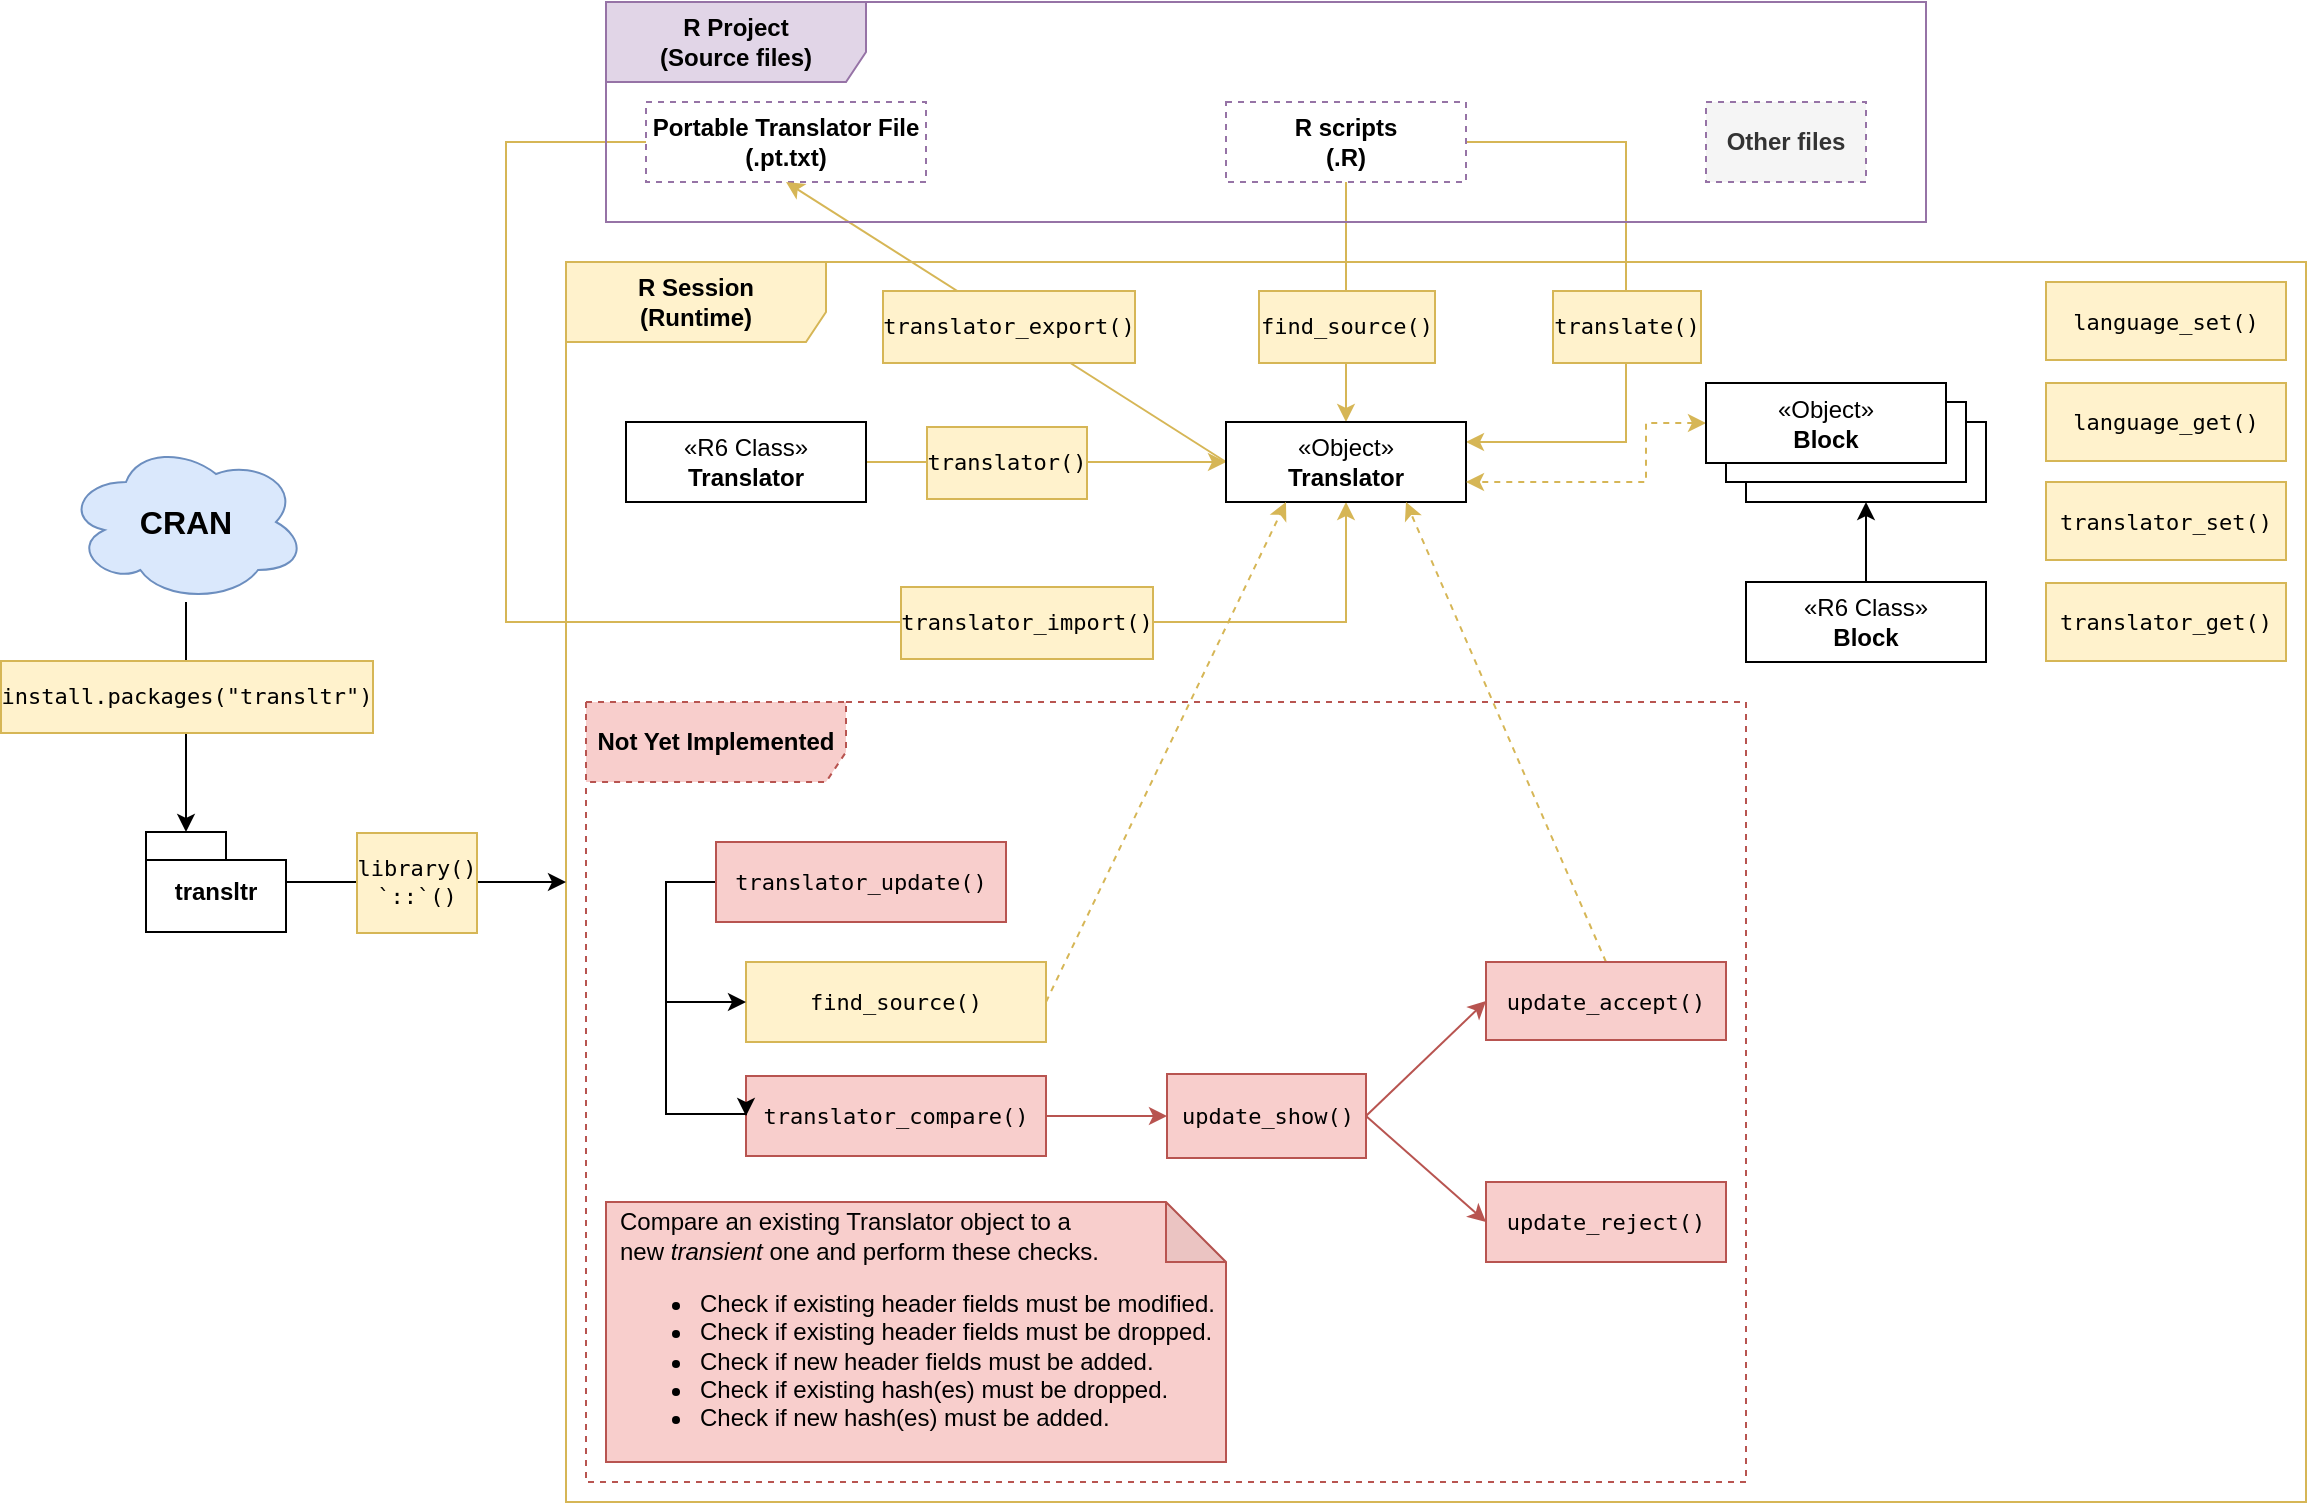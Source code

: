 <mxfile version="24.7.17">
  <diagram name="Page-1" id="FjFn__Gsr1lztoAYHiZa">
    <mxGraphModel dx="1430" dy="825" grid="1" gridSize="10" guides="1" tooltips="1" connect="1" arrows="1" fold="1" page="1" pageScale="1" pageWidth="1100" pageHeight="850" math="0" shadow="0">
      <root>
        <mxCell id="0" />
        <mxCell id="1" parent="0" />
        <mxCell id="Rtt9BBuMs2342xg6nuP3-9" value="" style="html=1;whiteSpace=wrap;" vertex="1" parent="1">
          <mxGeometry x="890" y="240" width="120" height="40" as="geometry" />
        </mxCell>
        <mxCell id="ZbZHTQmdUqKYcLgL07-0-26" style="edgeStyle=orthogonalEdgeStyle;rounded=0;orthogonalLoop=1;jettySize=auto;html=1;entryX=0.5;entryY=1;entryDx=0;entryDy=0;fillColor=#fff2cc;strokeColor=#d6b656;" parent="1" source="ZbZHTQmdUqKYcLgL07-0-1" target="ZbZHTQmdUqKYcLgL07-0-11" edge="1">
          <mxGeometry relative="1" as="geometry">
            <Array as="points">
              <mxPoint x="270" y="100" />
              <mxPoint x="270" y="340" />
              <mxPoint x="690" y="340" />
            </Array>
          </mxGeometry>
        </mxCell>
        <mxCell id="ZbZHTQmdUqKYcLgL07-0-27" value="&lt;pre&gt;translator_import()&lt;/pre&gt;" style="edgeLabel;html=1;align=center;verticalAlign=middle;resizable=0;points=[];labelBorderColor=#D6B656;textShadow=0;labelBackgroundColor=#FFF2CC;spacingLeft=2;spacingRight=2;" parent="ZbZHTQmdUqKYcLgL07-0-26" vertex="1" connectable="0">
          <mxGeometry x="0.869" y="1" relative="1" as="geometry">
            <mxPoint x="-159" y="8" as="offset" />
          </mxGeometry>
        </mxCell>
        <mxCell id="ZbZHTQmdUqKYcLgL07-0-1" value="&lt;b&gt;Portable Translator File&lt;br&gt;(.pt.txt)&lt;/b&gt;" style="html=1;whiteSpace=wrap;dashed=1;strokeColor=#9673A6;" parent="1" vertex="1">
          <mxGeometry x="340" y="80" width="140" height="40" as="geometry" />
        </mxCell>
        <mxCell id="ZbZHTQmdUqKYcLgL07-0-24" style="edgeStyle=orthogonalEdgeStyle;rounded=0;orthogonalLoop=1;jettySize=auto;html=1;entryX=0.5;entryY=0;entryDx=0;entryDy=0;fillColor=#fff2cc;strokeColor=#d6b656;" parent="1" source="ZbZHTQmdUqKYcLgL07-0-2" target="ZbZHTQmdUqKYcLgL07-0-11" edge="1">
          <mxGeometry relative="1" as="geometry" />
        </mxCell>
        <mxCell id="ZbZHTQmdUqKYcLgL07-0-25" value="&lt;pre&gt;find_source()&lt;/pre&gt;" style="edgeLabel;html=1;align=center;verticalAlign=middle;resizable=0;points=[];labelBorderColor=#D6B656;textShadow=0;labelBackgroundColor=#FFF2CC;spacingLeft=2;spacingRight=2;" parent="ZbZHTQmdUqKYcLgL07-0-24" vertex="1" connectable="0">
          <mxGeometry x="-0.212" relative="1" as="geometry">
            <mxPoint y="24" as="offset" />
          </mxGeometry>
        </mxCell>
        <mxCell id="ZbZHTQmdUqKYcLgL07-0-30" style="edgeStyle=orthogonalEdgeStyle;rounded=0;orthogonalLoop=1;jettySize=auto;html=1;entryX=1;entryY=0.25;entryDx=0;entryDy=0;exitX=1;exitY=0.5;exitDx=0;exitDy=0;fillColor=#fff2cc;strokeColor=#d6b656;" parent="1" source="ZbZHTQmdUqKYcLgL07-0-2" target="ZbZHTQmdUqKYcLgL07-0-11" edge="1">
          <mxGeometry relative="1" as="geometry">
            <mxPoint x="770" y="110.0" as="sourcePoint" />
            <mxPoint x="770" y="310" as="targetPoint" />
            <Array as="points">
              <mxPoint x="830" y="100" />
              <mxPoint x="830" y="250" />
            </Array>
          </mxGeometry>
        </mxCell>
        <mxCell id="ZbZHTQmdUqKYcLgL07-0-31" value="&lt;pre&gt;translate()&lt;/pre&gt;" style="edgeLabel;html=1;align=center;verticalAlign=middle;resizable=0;points=[];labelBorderColor=#D6B656;textShadow=0;labelBackgroundColor=#FFF2CC;spacingLeft=2;spacingRight=2;" parent="ZbZHTQmdUqKYcLgL07-0-30" vertex="1" connectable="0">
          <mxGeometry x="-0.079" y="-1" relative="1" as="geometry">
            <mxPoint x="1" y="29" as="offset" />
          </mxGeometry>
        </mxCell>
        <mxCell id="ZbZHTQmdUqKYcLgL07-0-2" value="&lt;b&gt;R scripts&lt;br&gt;(.R)&lt;/b&gt;" style="html=1;whiteSpace=wrap;dashed=1;strokeColor=#9673A6;" parent="1" vertex="1">
          <mxGeometry x="630" y="80" width="120" height="40" as="geometry" />
        </mxCell>
        <mxCell id="ZbZHTQmdUqKYcLgL07-0-7" value="R Session&lt;br&gt;(Runtime)" style="shape=umlFrame;whiteSpace=wrap;html=1;pointerEvents=0;width=130;height=40;fontStyle=1;fillColor=#fff2cc;strokeColor=#D6B656;swimlaneFillColor=none;" parent="1" vertex="1">
          <mxGeometry x="300" y="160" width="870" height="620" as="geometry" />
        </mxCell>
        <mxCell id="ZbZHTQmdUqKYcLgL07-0-12" style="edgeStyle=orthogonalEdgeStyle;rounded=0;orthogonalLoop=1;jettySize=auto;html=1;fillColor=#fff2cc;strokeColor=#d6b656;" parent="1" source="ZbZHTQmdUqKYcLgL07-0-8" target="ZbZHTQmdUqKYcLgL07-0-11" edge="1">
          <mxGeometry relative="1" as="geometry" />
        </mxCell>
        <mxCell id="ZbZHTQmdUqKYcLgL07-0-15" value="&lt;pre&gt;translator()&lt;/pre&gt;" style="edgeLabel;html=1;align=center;verticalAlign=top;resizable=0;points=[];fontFamily=Helvetica;labelPosition=center;verticalLabelPosition=bottom;labelBackgroundColor=#FFF2CC;labelBorderColor=#D6B656;textShadow=0;spacingLeft=2;spacingRight=2;" parent="ZbZHTQmdUqKYcLgL07-0-12" vertex="1" connectable="0">
          <mxGeometry x="-0.2" y="3" relative="1" as="geometry">
            <mxPoint x="-2" y="-22" as="offset" />
          </mxGeometry>
        </mxCell>
        <mxCell id="ZbZHTQmdUqKYcLgL07-0-8" value="«R6 Class»&lt;br&gt;&lt;b&gt;Translator&lt;/b&gt;" style="html=1;whiteSpace=wrap;" parent="1" vertex="1">
          <mxGeometry x="330" y="240" width="120" height="40" as="geometry" />
        </mxCell>
        <mxCell id="ZbZHTQmdUqKYcLgL07-0-28" style="rounded=0;orthogonalLoop=1;jettySize=auto;html=1;exitX=0;exitY=0.5;exitDx=0;exitDy=0;entryX=0.5;entryY=1;entryDx=0;entryDy=0;fillColor=#fff2cc;strokeColor=#d6b656;" parent="1" source="ZbZHTQmdUqKYcLgL07-0-11" target="ZbZHTQmdUqKYcLgL07-0-1" edge="1">
          <mxGeometry relative="1" as="geometry">
            <mxPoint x="390" y="100" as="targetPoint" />
          </mxGeometry>
        </mxCell>
        <mxCell id="ZbZHTQmdUqKYcLgL07-0-29" value="&lt;pre&gt;translator_export()&lt;/pre&gt;" style="edgeLabel;html=1;align=center;verticalAlign=middle;resizable=0;points=[];labelBorderColor=#D6B656;textShadow=0;labelBackgroundColor=#FFF2CC;spacingLeft=2;spacingRight=2;" parent="ZbZHTQmdUqKYcLgL07-0-28" vertex="1" connectable="0">
          <mxGeometry x="-0.26" y="2" relative="1" as="geometry">
            <mxPoint x="-27" y="-18" as="offset" />
          </mxGeometry>
        </mxCell>
        <mxCell id="ZbZHTQmdUqKYcLgL07-0-11" value="«Object»&lt;br&gt;&lt;b&gt;Translator&lt;/b&gt;" style="html=1;whiteSpace=wrap;" parent="1" vertex="1">
          <mxGeometry x="630" y="240" width="120" height="40" as="geometry" />
        </mxCell>
        <mxCell id="ZbZHTQmdUqKYcLgL07-0-19" value="R Project&lt;br&gt;(Source files)" style="shape=umlFrame;whiteSpace=wrap;html=1;pointerEvents=0;width=130;height=40;fontStyle=1;fillColor=#e1d5e7;strokeColor=#9673a6;" parent="1" vertex="1">
          <mxGeometry x="320" y="30" width="660" height="110" as="geometry" />
        </mxCell>
        <mxCell id="ZbZHTQmdUqKYcLgL07-0-63" style="edgeStyle=orthogonalEdgeStyle;rounded=0;orthogonalLoop=1;jettySize=auto;html=1;fillColor=#f8cecc;strokeColor=#b85450;" parent="1" source="ZbZHTQmdUqKYcLgL07-0-35" target="ZbZHTQmdUqKYcLgL07-0-62" edge="1">
          <mxGeometry relative="1" as="geometry" />
        </mxCell>
        <mxCell id="ZbZHTQmdUqKYcLgL07-0-35" value="&lt;pre style=&quot;font-size: 11px;&quot;&gt;translator_compare()&lt;/pre&gt;" style="html=1;whiteSpace=wrap;shadow=0;fillColor=#f8cecc;strokeColor=#b85450;fontSize=11;" parent="1" vertex="1">
          <mxGeometry x="390" y="567" width="150" height="40" as="geometry" />
        </mxCell>
        <mxCell id="ZbZHTQmdUqKYcLgL07-0-58" style="rounded=0;orthogonalLoop=1;jettySize=auto;html=1;entryX=0.25;entryY=1;entryDx=0;entryDy=0;exitX=1;exitY=0.5;exitDx=0;exitDy=0;dashed=1;fillColor=#fff2cc;strokeColor=#d6b656;endArrow=classic;endFill=1;" parent="1" source="ZbZHTQmdUqKYcLgL07-0-41" target="ZbZHTQmdUqKYcLgL07-0-11" edge="1">
          <mxGeometry relative="1" as="geometry" />
        </mxCell>
        <mxCell id="ZbZHTQmdUqKYcLgL07-0-41" value="&lt;pre style=&quot;font-size: 11px;&quot;&gt;find_source()&lt;/pre&gt;" style="html=1;whiteSpace=wrap;shadow=0;fillColor=#fff2cc;strokeColor=#d6b656;fontSize=11;" parent="1" vertex="1">
          <mxGeometry x="390" y="510" width="150" height="40" as="geometry" />
        </mxCell>
        <mxCell id="ZbZHTQmdUqKYcLgL07-0-66" style="edgeStyle=orthogonalEdgeStyle;rounded=0;orthogonalLoop=1;jettySize=auto;html=1;entryX=0;entryY=0.5;entryDx=0;entryDy=0;exitX=0;exitY=0.5;exitDx=0;exitDy=0;" parent="1" source="ZbZHTQmdUqKYcLgL07-0-42" target="ZbZHTQmdUqKYcLgL07-0-41" edge="1">
          <mxGeometry relative="1" as="geometry">
            <Array as="points">
              <mxPoint x="350" y="470" />
              <mxPoint x="350" y="530" />
            </Array>
          </mxGeometry>
        </mxCell>
        <mxCell id="ZbZHTQmdUqKYcLgL07-0-67" style="edgeStyle=orthogonalEdgeStyle;rounded=0;orthogonalLoop=1;jettySize=auto;html=1;entryX=0;entryY=0.5;entryDx=0;entryDy=0;exitX=0;exitY=0.5;exitDx=0;exitDy=0;" parent="1" source="ZbZHTQmdUqKYcLgL07-0-42" target="ZbZHTQmdUqKYcLgL07-0-35" edge="1">
          <mxGeometry relative="1" as="geometry">
            <Array as="points">
              <mxPoint x="350" y="470" />
              <mxPoint x="350" y="586" />
            </Array>
          </mxGeometry>
        </mxCell>
        <mxCell id="ZbZHTQmdUqKYcLgL07-0-42" value="&lt;pre style=&quot;font-size: 11px;&quot;&gt;translator_update()&lt;/pre&gt;" style="html=1;whiteSpace=wrap;shadow=0;fillColor=#f8cecc;strokeColor=#b85450;fontSize=11;" parent="1" vertex="1">
          <mxGeometry x="375" y="450" width="145" height="40" as="geometry" />
        </mxCell>
        <mxCell id="ZbZHTQmdUqKYcLgL07-0-68" style="rounded=0;orthogonalLoop=1;jettySize=auto;html=1;entryX=0.75;entryY=1;entryDx=0;entryDy=0;exitX=0.5;exitY=0;exitDx=0;exitDy=0;fillColor=#fff2cc;strokeColor=#d6b656;dashed=1;" parent="1" source="ZbZHTQmdUqKYcLgL07-0-49" target="ZbZHTQmdUqKYcLgL07-0-11" edge="1">
          <mxGeometry relative="1" as="geometry" />
        </mxCell>
        <mxCell id="ZbZHTQmdUqKYcLgL07-0-49" value="&lt;pre style=&quot;font-size: 11px;&quot;&gt;update_accept()&lt;/pre&gt;" style="html=1;whiteSpace=wrap;shadow=0;fillColor=#f8cecc;strokeColor=#b85450;fontSize=11;" parent="1" vertex="1">
          <mxGeometry x="760" y="510" width="120" height="39" as="geometry" />
        </mxCell>
        <mxCell id="ZbZHTQmdUqKYcLgL07-0-50" value="&lt;pre style=&quot;font-size: 11px;&quot;&gt;update_reject()&lt;/pre&gt;" style="html=1;whiteSpace=wrap;shadow=0;fillColor=#f8cecc;strokeColor=#b85450;fontSize=11;" parent="1" vertex="1">
          <mxGeometry x="760" y="620" width="120" height="40" as="geometry" />
        </mxCell>
        <mxCell id="ZbZHTQmdUqKYcLgL07-0-54" value="Not Yet Implemented" style="shape=umlFrame;whiteSpace=wrap;html=1;pointerEvents=0;width=130;height=40;fontStyle=1;fillColor=#f8cecc;strokeColor=#b85450;swimlaneFillColor=none;dashed=1;" parent="1" vertex="1">
          <mxGeometry x="310" y="380" width="580" height="390" as="geometry" />
        </mxCell>
        <mxCell id="ZbZHTQmdUqKYcLgL07-0-59" value="Compare an existing Translator object to a &lt;br&gt;new &lt;i&gt;transient &lt;/i&gt;one and perform these checks.&lt;br&gt;&lt;ul&gt;&lt;li&gt;Check if existing header fields must be modified.&lt;/li&gt;&lt;li&gt;Check if existing header fields must be dropped.&lt;/li&gt;&lt;li&gt;Check if new header fields must be added.&lt;/li&gt;&lt;li&gt;Check if existing hash(es) must be dropped.&lt;/li&gt;&lt;li&gt;Check if new hash(es) must be added.&lt;/li&gt;&lt;/ul&gt;" style="shape=note;whiteSpace=wrap;html=1;backgroundOutline=1;darkOpacity=0.05;align=left;spacingLeft=5;spacingRight=5;fillColor=#f8cecc;strokeColor=#b85450;" parent="1" vertex="1">
          <mxGeometry x="320" y="630" width="310" height="130" as="geometry" />
        </mxCell>
        <mxCell id="ZbZHTQmdUqKYcLgL07-0-64" style="rounded=0;orthogonalLoop=1;jettySize=auto;html=1;entryX=0;entryY=0.5;entryDx=0;entryDy=0;exitX=1;exitY=0.5;exitDx=0;exitDy=0;fillColor=#f8cecc;strokeColor=#b85450;" parent="1" source="ZbZHTQmdUqKYcLgL07-0-62" target="ZbZHTQmdUqKYcLgL07-0-50" edge="1">
          <mxGeometry relative="1" as="geometry" />
        </mxCell>
        <mxCell id="ZbZHTQmdUqKYcLgL07-0-65" style="rounded=0;orthogonalLoop=1;jettySize=auto;html=1;entryX=0;entryY=0.5;entryDx=0;entryDy=0;exitX=1;exitY=0.5;exitDx=0;exitDy=0;fillColor=#f8cecc;strokeColor=#b85450;" parent="1" source="ZbZHTQmdUqKYcLgL07-0-62" target="ZbZHTQmdUqKYcLgL07-0-49" edge="1">
          <mxGeometry relative="1" as="geometry" />
        </mxCell>
        <mxCell id="ZbZHTQmdUqKYcLgL07-0-62" value="&lt;pre style=&quot;font-size: 11px;&quot;&gt;update_show()&lt;/pre&gt;" style="html=1;whiteSpace=wrap;shadow=0;fillColor=#f8cecc;strokeColor=#b85450;fontSize=11;" parent="1" vertex="1">
          <mxGeometry x="600.5" y="566" width="99.5" height="42" as="geometry" />
        </mxCell>
        <mxCell id="ZbZHTQmdUqKYcLgL07-0-69" value="&lt;b&gt;Other files&lt;/b&gt;" style="html=1;whiteSpace=wrap;dashed=1;strokeColor=#9673A6;glass=0;rounded=0;shadow=0;fillColor=#f5f5f5;fontColor=#333333;" parent="1" vertex="1">
          <mxGeometry x="870" y="80" width="80" height="40" as="geometry" />
        </mxCell>
        <mxCell id="ZbZHTQmdUqKYcLgL07-0-71" style="edgeStyle=orthogonalEdgeStyle;rounded=0;orthogonalLoop=1;jettySize=auto;html=1;" parent="1" source="ZbZHTQmdUqKYcLgL07-0-70" target="ZbZHTQmdUqKYcLgL07-0-7" edge="1">
          <mxGeometry relative="1" as="geometry" />
        </mxCell>
        <mxCell id="ZbZHTQmdUqKYcLgL07-0-75" value="&lt;pre&gt;library()&lt;br&gt;`::`()&lt;/pre&gt;" style="edgeLabel;html=1;align=center;verticalAlign=middle;resizable=0;points=[];labelBorderColor=#D6B656;labelBackgroundColor=#FFF2CC;labelPosition=center;verticalLabelPosition=middle;" parent="ZbZHTQmdUqKYcLgL07-0-71" vertex="1" connectable="0">
          <mxGeometry x="-0.05" y="2" relative="1" as="geometry">
            <mxPoint x="-2" y="2" as="offset" />
          </mxGeometry>
        </mxCell>
        <mxCell id="ZbZHTQmdUqKYcLgL07-0-70" value="&lt;div&gt;&lt;font&gt;transltr&lt;/font&gt;&lt;/div&gt;" style="shape=folder;fontStyle=1;spacingTop=10;tabWidth=40;tabHeight=14;tabPosition=left;html=1;whiteSpace=wrap;fontFamily=Helvetica;" parent="1" vertex="1">
          <mxGeometry x="90" y="445" width="70" height="50" as="geometry" />
        </mxCell>
        <mxCell id="ZbZHTQmdUqKYcLgL07-0-72" value="CRAN" style="ellipse;shape=cloud;whiteSpace=wrap;html=1;fillColor=#dae8fc;strokeColor=#6c8ebf;fontStyle=1;fontSize=16;" parent="1" vertex="1">
          <mxGeometry x="50" y="250" width="120" height="80" as="geometry" />
        </mxCell>
        <mxCell id="ZbZHTQmdUqKYcLgL07-0-73" style="edgeStyle=orthogonalEdgeStyle;rounded=0;orthogonalLoop=1;jettySize=auto;html=1;entryX=0;entryY=0;entryDx=20;entryDy=0;entryPerimeter=0;" parent="1" source="ZbZHTQmdUqKYcLgL07-0-72" target="ZbZHTQmdUqKYcLgL07-0-70" edge="1">
          <mxGeometry relative="1" as="geometry" />
        </mxCell>
        <mxCell id="ZbZHTQmdUqKYcLgL07-0-76" value="&lt;pre&gt;install.packages(&quot;transltr&quot;)&lt;/pre&gt;" style="edgeLabel;html=1;align=center;verticalAlign=middle;resizable=0;points=[];labelBackgroundColor=#FFF2CC;labelBorderColor=#D6B656;spacingLeft=2;spacingRight=2;" parent="ZbZHTQmdUqKYcLgL07-0-73" vertex="1" connectable="0">
          <mxGeometry x="-0.19" relative="1" as="geometry">
            <mxPoint as="offset" />
          </mxGeometry>
        </mxCell>
        <mxCell id="h5svJwKnT4l6pUV6KajE-1" value="&lt;pre style=&quot;font-size: 11px;&quot;&gt;language_get()&lt;/pre&gt;" style="html=1;whiteSpace=wrap;shadow=0;fillColor=#fff2cc;strokeColor=#d6b656;fontSize=11;" parent="1" vertex="1">
          <mxGeometry x="1040" y="220.5" width="120" height="39" as="geometry" />
        </mxCell>
        <mxCell id="h5svJwKnT4l6pUV6KajE-2" value="&lt;pre style=&quot;font-size: 11px;&quot;&gt;translator_get()&lt;/pre&gt;" style="html=1;whiteSpace=wrap;shadow=0;fillColor=#fff2cc;strokeColor=#d6b656;fontSize=11;" parent="1" vertex="1">
          <mxGeometry x="1040" y="320.5" width="120" height="39" as="geometry" />
        </mxCell>
        <mxCell id="h5svJwKnT4l6pUV6KajE-3" value="&lt;pre style=&quot;font-size: 11px;&quot;&gt;translator_set()&lt;/pre&gt;" style="html=1;whiteSpace=wrap;shadow=0;fillColor=#fff2cc;strokeColor=#d6b656;fontSize=11;" parent="1" vertex="1">
          <mxGeometry x="1040" y="270" width="120" height="39" as="geometry" />
        </mxCell>
        <mxCell id="h5svJwKnT4l6pUV6KajE-4" value="&lt;pre style=&quot;font-size: 11px;&quot;&gt;language_set()&lt;/pre&gt;" style="html=1;whiteSpace=wrap;shadow=0;fillColor=#fff2cc;strokeColor=#d6b656;fontSize=11;" parent="1" vertex="1">
          <mxGeometry x="1040" y="170" width="120" height="39" as="geometry" />
        </mxCell>
        <mxCell id="Rtt9BBuMs2342xg6nuP3-12" style="edgeStyle=orthogonalEdgeStyle;rounded=0;orthogonalLoop=1;jettySize=auto;html=1;entryX=0.5;entryY=1;entryDx=0;entryDy=0;fillColor=#fff2cc;strokeColor=#000000;" edge="1" parent="1" source="Rtt9BBuMs2342xg6nuP3-6" target="Rtt9BBuMs2342xg6nuP3-9">
          <mxGeometry relative="1" as="geometry" />
        </mxCell>
        <mxCell id="Rtt9BBuMs2342xg6nuP3-6" value="«R6 Class»&lt;br&gt;&lt;b&gt;Block&lt;/b&gt;" style="html=1;whiteSpace=wrap;" vertex="1" parent="1">
          <mxGeometry x="890" y="320" width="120" height="40" as="geometry" />
        </mxCell>
        <mxCell id="Rtt9BBuMs2342xg6nuP3-7" value="" style="html=1;whiteSpace=wrap;" vertex="1" parent="1">
          <mxGeometry x="880" y="230" width="120" height="40" as="geometry" />
        </mxCell>
        <mxCell id="Rtt9BBuMs2342xg6nuP3-14" style="edgeStyle=orthogonalEdgeStyle;rounded=0;orthogonalLoop=1;jettySize=auto;html=1;exitX=0;exitY=0.5;exitDx=0;exitDy=0;entryX=1;entryY=0.75;entryDx=0;entryDy=0;startArrow=classic;startFill=1;endArrow=classic;endFill=1;fillColor=#fff2cc;strokeColor=#d6b656;dashed=1;" edge="1" parent="1" source="Rtt9BBuMs2342xg6nuP3-8" target="ZbZHTQmdUqKYcLgL07-0-11">
          <mxGeometry relative="1" as="geometry">
            <Array as="points">
              <mxPoint x="840" y="241" />
              <mxPoint x="840" y="270" />
            </Array>
          </mxGeometry>
        </mxCell>
        <mxCell id="Rtt9BBuMs2342xg6nuP3-8" value="«Object»&lt;br&gt;&lt;b&gt;Block&lt;/b&gt;" style="html=1;whiteSpace=wrap;" vertex="1" parent="1">
          <mxGeometry x="870" y="220.5" width="120" height="40" as="geometry" />
        </mxCell>
      </root>
    </mxGraphModel>
  </diagram>
</mxfile>
